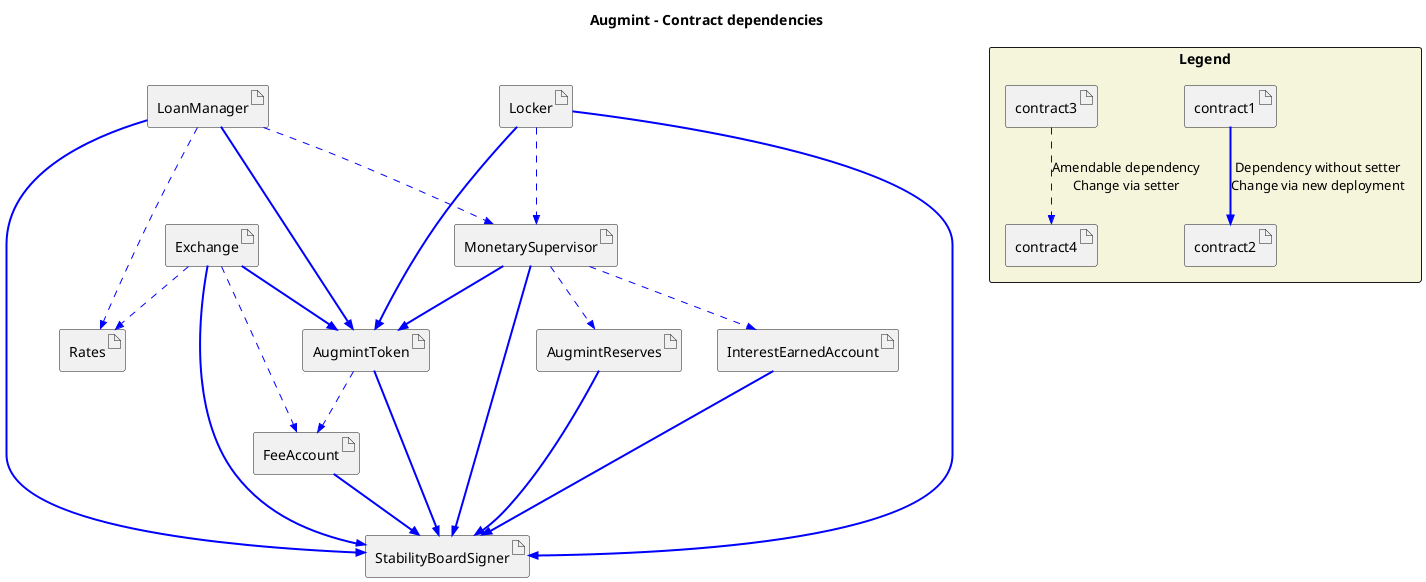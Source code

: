 @startuml
title **Augmint** - Contract dependencies
skinparam ArrowColor #blue
skinparam noteBackgroundColor #lightgrey

artifact StabilityBoardSigner
artifact Rates
artifact AugmintReserves
artifact FeeAccount
artifact AugmintToken
artifact InterestEarnedAccount
artifact MonetarySupervisor
artifact LoanManager
artifact Locker
artifact Exchange


rectangle "Legend" #Beige {
	artifact contract1
	artifact contract2
    artifact contract3
	artifact contract4
    contract1 ==>> contract2 : Dependency without setter\nChange via new deployment
    contract3 ..>> contract4 : Amendable dependency\nChange via setter
}

AugmintToken ==>> StabilityBoardSigner
AugmintToken ..>> FeeAccount

MonetarySupervisor ==>> StabilityBoardSigner
MonetarySupervisor ==>> AugmintToken
MonetarySupervisor ..>> AugmintReserves
MonetarySupervisor ..>> InterestEarnedAccount

LoanManager ==>> StabilityBoardSigner
LoanManager ==>> AugmintToken
LoanManager ..>> MonetarySupervisor
LoanManager ..>> Rates

Locker ==>> StabilityBoardSigner
Locker ==>> AugmintToken
Locker ..>> MonetarySupervisor

Exchange ==>> StabilityBoardSigner
Exchange ==>> AugmintToken
Exchange ..>> Rates
Exchange ..>> FeeAccount

InterestEarnedAccount ==>> StabilityBoardSigner

FeeAccount ==>> StabilityBoardSigner

AugmintReserves ==>> StabilityBoardSigner

@enduml
